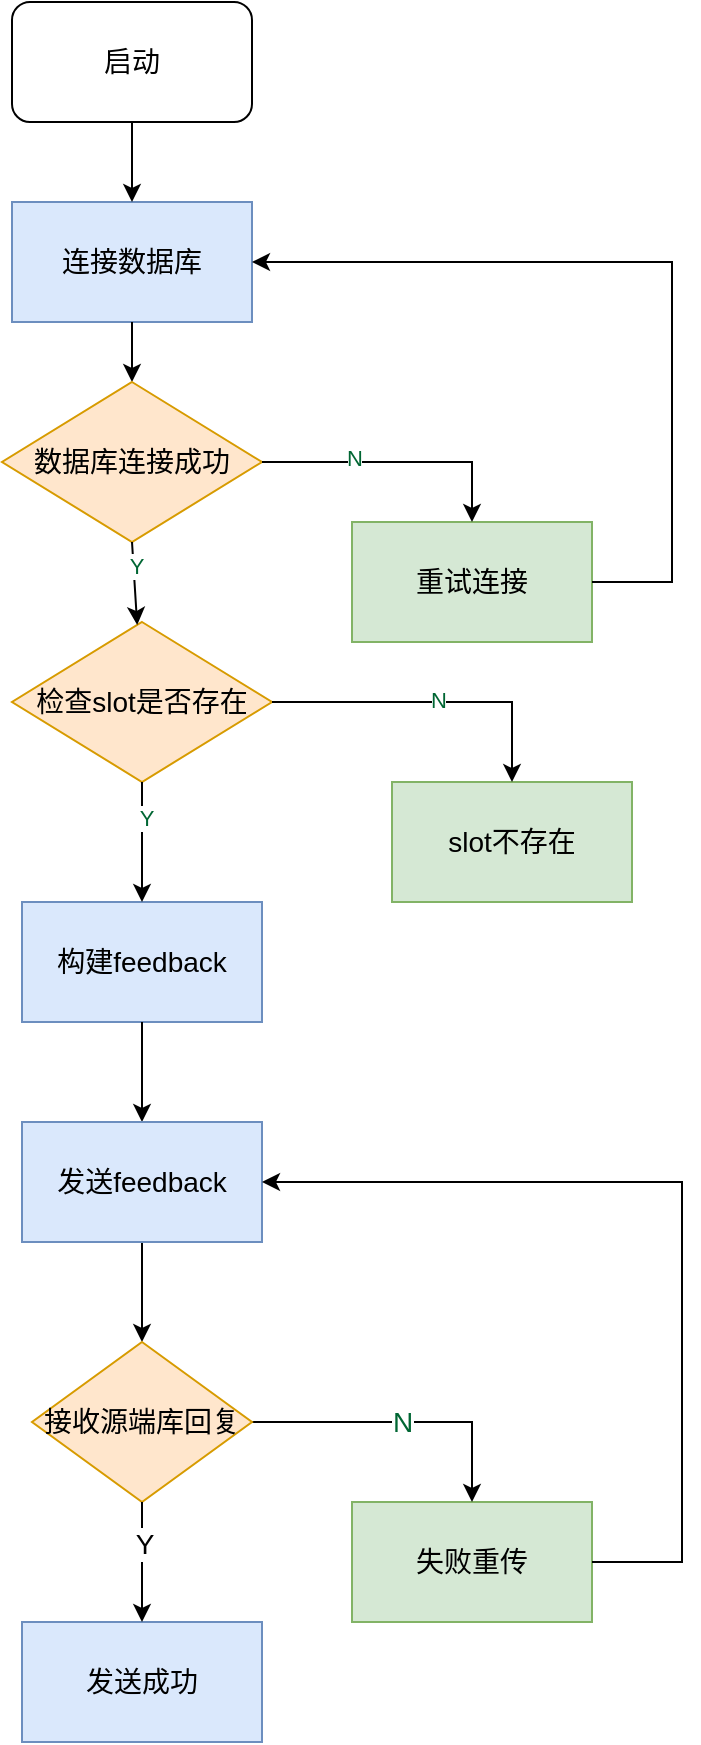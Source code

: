 <mxfile version="16.5.5" type="github">
  <diagram id="8wuS3CluTvJ87NTqqrw9" name="Page-1">
    <mxGraphModel dx="830" dy="600" grid="1" gridSize="10" guides="1" tooltips="1" connect="1" arrows="1" fold="1" page="1" pageScale="1" pageWidth="827" pageHeight="1169" math="0" shadow="0">
      <root>
        <mxCell id="0" />
        <mxCell id="1" parent="0" />
        <mxCell id="McrKwHC-fK2BQCFGX_JN-7" value="&lt;font style=&quot;font-size: 14px&quot;&gt;构建feedback&lt;/font&gt;" style="rounded=0;whiteSpace=wrap;html=1;fillColor=#dae8fc;strokeColor=#6c8ebf;" parent="1" vertex="1">
          <mxGeometry x="320" y="460" width="120" height="60" as="geometry" />
        </mxCell>
        <mxCell id="McrKwHC-fK2BQCFGX_JN-10" value="&lt;font style=&quot;font-size: 14px&quot;&gt;连接数据库&lt;/font&gt;" style="rounded=0;whiteSpace=wrap;html=1;fillColor=#dae8fc;strokeColor=#6c8ebf;" parent="1" vertex="1">
          <mxGeometry x="315" y="110" width="120" height="60" as="geometry" />
        </mxCell>
        <mxCell id="McrKwHC-fK2BQCFGX_JN-12" value="&lt;font style=&quot;font-size: 14px&quot;&gt;检查slot是否存在&lt;/font&gt;" style="rhombus;whiteSpace=wrap;html=1;fillColor=#ffe6cc;strokeColor=#d79b00;" parent="1" vertex="1">
          <mxGeometry x="315" y="320" width="130" height="80" as="geometry" />
        </mxCell>
        <mxCell id="McrKwHC-fK2BQCFGX_JN-13" value="" style="endArrow=classic;html=1;rounded=0;fontColor=#006633;exitX=0.5;exitY=1;exitDx=0;exitDy=0;entryX=0.5;entryY=0;entryDx=0;entryDy=0;" parent="1" source="McrKwHC-fK2BQCFGX_JN-10" edge="1">
          <mxGeometry width="50" height="50" relative="1" as="geometry">
            <mxPoint x="465" y="220" as="sourcePoint" />
            <mxPoint x="375" y="200" as="targetPoint" />
          </mxGeometry>
        </mxCell>
        <mxCell id="McrKwHC-fK2BQCFGX_JN-14" value="" style="endArrow=classic;html=1;rounded=0;fontColor=#006633;exitX=0.5;exitY=1;exitDx=0;exitDy=0;entryX=0.5;entryY=0;entryDx=0;entryDy=0;" parent="1" source="McrKwHC-fK2BQCFGX_JN-12" target="McrKwHC-fK2BQCFGX_JN-7" edge="1">
          <mxGeometry width="50" height="50" relative="1" as="geometry">
            <mxPoint x="555" y="300" as="sourcePoint" />
            <mxPoint x="380" y="450" as="targetPoint" />
          </mxGeometry>
        </mxCell>
        <mxCell id="McrKwHC-fK2BQCFGX_JN-16" value="Y" style="edgeLabel;html=1;align=center;verticalAlign=middle;resizable=0;points=[];fontColor=#006633;" parent="McrKwHC-fK2BQCFGX_JN-14" vertex="1" connectable="0">
          <mxGeometry x="-0.4" y="2" relative="1" as="geometry">
            <mxPoint as="offset" />
          </mxGeometry>
        </mxCell>
        <mxCell id="McrKwHC-fK2BQCFGX_JN-17" value="&lt;font color=&quot;#000000&quot; style=&quot;font-size: 14px&quot;&gt;slot不存在&lt;/font&gt;" style="rounded=0;whiteSpace=wrap;html=1;fillColor=#d5e8d4;strokeColor=#82b366;" parent="1" vertex="1">
          <mxGeometry x="505" y="400" width="120" height="60" as="geometry" />
        </mxCell>
        <mxCell id="McrKwHC-fK2BQCFGX_JN-18" value="" style="endArrow=classic;html=1;rounded=0;fontColor=#006633;entryX=0.5;entryY=0;entryDx=0;entryDy=0;exitX=1;exitY=0.5;exitDx=0;exitDy=0;" parent="1" source="McrKwHC-fK2BQCFGX_JN-12" target="McrKwHC-fK2BQCFGX_JN-17" edge="1">
          <mxGeometry width="50" height="50" relative="1" as="geometry">
            <mxPoint x="445" y="220" as="sourcePoint" />
            <mxPoint x="555" y="190" as="targetPoint" />
            <Array as="points">
              <mxPoint x="565" y="360" />
            </Array>
          </mxGeometry>
        </mxCell>
        <mxCell id="McrKwHC-fK2BQCFGX_JN-19" value="N" style="edgeLabel;html=1;align=center;verticalAlign=middle;resizable=0;points=[];fontColor=#006633;" parent="McrKwHC-fK2BQCFGX_JN-18" vertex="1" connectable="0">
          <mxGeometry x="0.04" y="1" relative="1" as="geometry">
            <mxPoint as="offset" />
          </mxGeometry>
        </mxCell>
        <mxCell id="McrKwHC-fK2BQCFGX_JN-21" value="&lt;font style=&quot;font-size: 14px&quot;&gt;数据库连接成功&lt;/font&gt;" style="rhombus;whiteSpace=wrap;html=1;fillColor=#ffe6cc;strokeColor=#d79b00;" parent="1" vertex="1">
          <mxGeometry x="310" y="200" width="130" height="80" as="geometry" />
        </mxCell>
        <mxCell id="McrKwHC-fK2BQCFGX_JN-22" value="" style="endArrow=classic;html=1;rounded=0;fontColor=#006633;exitX=0.5;exitY=1;exitDx=0;exitDy=0;" parent="1" source="McrKwHC-fK2BQCFGX_JN-21" target="McrKwHC-fK2BQCFGX_JN-12" edge="1">
          <mxGeometry width="50" height="50" relative="1" as="geometry">
            <mxPoint x="555" y="240" as="sourcePoint" />
            <mxPoint x="605" y="190" as="targetPoint" />
          </mxGeometry>
        </mxCell>
        <mxCell id="McrKwHC-fK2BQCFGX_JN-23" value="Y" style="edgeLabel;html=1;align=center;verticalAlign=middle;resizable=0;points=[];fontColor=#006633;" parent="McrKwHC-fK2BQCFGX_JN-22" vertex="1" connectable="0">
          <mxGeometry x="-0.418" y="1" relative="1" as="geometry">
            <mxPoint as="offset" />
          </mxGeometry>
        </mxCell>
        <mxCell id="McrKwHC-fK2BQCFGX_JN-24" value="&lt;font color=&quot;#000000&quot; style=&quot;font-size: 14px&quot;&gt;重试连接&lt;/font&gt;" style="rounded=0;whiteSpace=wrap;html=1;fillColor=#d5e8d4;strokeColor=#82b366;" parent="1" vertex="1">
          <mxGeometry x="485" y="270" width="120" height="60" as="geometry" />
        </mxCell>
        <mxCell id="McrKwHC-fK2BQCFGX_JN-25" value="" style="endArrow=classic;html=1;rounded=0;fontColor=#006633;exitX=1;exitY=0.5;exitDx=0;exitDy=0;entryX=0.5;entryY=0;entryDx=0;entryDy=0;" parent="1" source="McrKwHC-fK2BQCFGX_JN-21" target="McrKwHC-fK2BQCFGX_JN-24" edge="1">
          <mxGeometry width="50" height="50" relative="1" as="geometry">
            <mxPoint x="485" y="240" as="sourcePoint" />
            <mxPoint x="535" y="190" as="targetPoint" />
            <Array as="points">
              <mxPoint x="545" y="240" />
            </Array>
          </mxGeometry>
        </mxCell>
        <mxCell id="McrKwHC-fK2BQCFGX_JN-26" value="N" style="edgeLabel;html=1;align=center;verticalAlign=middle;resizable=0;points=[];fontColor=#006633;" parent="McrKwHC-fK2BQCFGX_JN-25" vertex="1" connectable="0">
          <mxGeometry x="-0.321" y="2" relative="1" as="geometry">
            <mxPoint as="offset" />
          </mxGeometry>
        </mxCell>
        <mxCell id="McrKwHC-fK2BQCFGX_JN-28" value="&lt;font style=&quot;font-size: 14px&quot;&gt;失败重传&lt;/font&gt;" style="rounded=0;whiteSpace=wrap;html=1;fillColor=#d5e8d4;strokeColor=#82b366;" parent="1" vertex="1">
          <mxGeometry x="485" y="760" width="120" height="60" as="geometry" />
        </mxCell>
        <mxCell id="McrKwHC-fK2BQCFGX_JN-29" value="" style="endArrow=classic;html=1;rounded=0;fontColor=#006633;exitX=0.5;exitY=1;exitDx=0;exitDy=0;entryX=0.5;entryY=0;entryDx=0;entryDy=0;" parent="1" source="McrKwHC-fK2BQCFGX_JN-7" edge="1" target="McrKwHC-fK2BQCFGX_JN-39">
          <mxGeometry width="50" height="50" relative="1" as="geometry">
            <mxPoint x="500" y="610" as="sourcePoint" />
            <mxPoint x="385" y="600" as="targetPoint" />
          </mxGeometry>
        </mxCell>
        <mxCell id="McrKwHC-fK2BQCFGX_JN-30" value="&lt;font style=&quot;font-size: 14px&quot;&gt;&lt;font color=&quot;#000000&quot;&gt;启动&lt;/font&gt;&lt;br&gt;&lt;/font&gt;" style="rounded=1;whiteSpace=wrap;html=1;fontColor=#006633;" parent="1" vertex="1">
          <mxGeometry x="315" y="10" width="120" height="60" as="geometry" />
        </mxCell>
        <mxCell id="McrKwHC-fK2BQCFGX_JN-31" value="" style="endArrow=classic;html=1;rounded=0;fontColor=#006633;exitX=0.5;exitY=1;exitDx=0;exitDy=0;entryX=0.5;entryY=0;entryDx=0;entryDy=0;" parent="1" source="McrKwHC-fK2BQCFGX_JN-30" target="McrKwHC-fK2BQCFGX_JN-10" edge="1">
          <mxGeometry width="50" height="50" relative="1" as="geometry">
            <mxPoint x="555" y="110" as="sourcePoint" />
            <mxPoint x="605" y="60" as="targetPoint" />
          </mxGeometry>
        </mxCell>
        <mxCell id="McrKwHC-fK2BQCFGX_JN-34" value="N" style="endArrow=classic;html=1;rounded=0;fontSize=14;fontColor=#006633;entryX=0.5;entryY=0;entryDx=0;entryDy=0;exitX=1;exitY=0.5;exitDx=0;exitDy=0;" parent="1" source="McrKwHC-fK2BQCFGX_JN-40" target="McrKwHC-fK2BQCFGX_JN-28" edge="1">
          <mxGeometry width="50" height="50" relative="1" as="geometry">
            <mxPoint x="490" y="633" as="sourcePoint" />
            <mxPoint x="380" y="530" as="targetPoint" />
            <Array as="points">
              <mxPoint x="545" y="720" />
            </Array>
          </mxGeometry>
        </mxCell>
        <mxCell id="McrKwHC-fK2BQCFGX_JN-36" value="&lt;font style=&quot;font-size: 14px&quot;&gt;发送成功&lt;/font&gt;" style="rounded=0;whiteSpace=wrap;html=1;fillColor=#dae8fc;strokeColor=#6c8ebf;" parent="1" vertex="1">
          <mxGeometry x="320" y="820" width="120" height="60" as="geometry" />
        </mxCell>
        <mxCell id="McrKwHC-fK2BQCFGX_JN-37" value="" style="endArrow=classic;html=1;rounded=0;fontSize=14;fontColor=#006633;exitX=0.5;exitY=1;exitDx=0;exitDy=0;" parent="1" source="McrKwHC-fK2BQCFGX_JN-39" target="McrKwHC-fK2BQCFGX_JN-40" edge="1">
          <mxGeometry width="50" height="50" relative="1" as="geometry">
            <mxPoint x="385" y="680" as="sourcePoint" />
            <mxPoint x="450" y="660" as="targetPoint" />
          </mxGeometry>
        </mxCell>
        <mxCell id="McrKwHC-fK2BQCFGX_JN-39" value="&lt;font style=&quot;font-size: 14px&quot;&gt;发送feedback&lt;/font&gt;" style="rounded=0;whiteSpace=wrap;html=1;fillColor=#dae8fc;strokeColor=#6c8ebf;" parent="1" vertex="1">
          <mxGeometry x="320" y="570" width="120" height="60" as="geometry" />
        </mxCell>
        <mxCell id="McrKwHC-fK2BQCFGX_JN-40" value="接收源端库回复" style="rhombus;whiteSpace=wrap;html=1;fontSize=14;fillColor=#ffe6cc;strokeColor=#d79b00;" parent="1" vertex="1">
          <mxGeometry x="325" y="680" width="110" height="80" as="geometry" />
        </mxCell>
        <mxCell id="McrKwHC-fK2BQCFGX_JN-41" value="" style="endArrow=classic;html=1;rounded=0;fontSize=14;fontColor=#006633;exitX=0.5;exitY=1;exitDx=0;exitDy=0;entryX=0.5;entryY=0;entryDx=0;entryDy=0;" parent="1" source="McrKwHC-fK2BQCFGX_JN-40" target="McrKwHC-fK2BQCFGX_JN-36" edge="1">
          <mxGeometry width="50" height="50" relative="1" as="geometry">
            <mxPoint x="420" y="830" as="sourcePoint" />
            <mxPoint x="470" y="780" as="targetPoint" />
            <Array as="points" />
          </mxGeometry>
        </mxCell>
        <mxCell id="C2NoqnNVxIouEIMHG3sW-1" value="Y" style="edgeLabel;html=1;align=center;verticalAlign=middle;resizable=0;points=[];fontSize=14;fontColor=#000000;" vertex="1" connectable="0" parent="McrKwHC-fK2BQCFGX_JN-41">
          <mxGeometry x="-0.3" y="1" relative="1" as="geometry">
            <mxPoint as="offset" />
          </mxGeometry>
        </mxCell>
        <mxCell id="McrKwHC-fK2BQCFGX_JN-42" value="" style="endArrow=classic;html=1;rounded=0;fontSize=14;fontColor=#006633;exitX=1;exitY=0.5;exitDx=0;exitDy=0;entryX=1;entryY=0.5;entryDx=0;entryDy=0;" parent="1" source="McrKwHC-fK2BQCFGX_JN-28" target="McrKwHC-fK2BQCFGX_JN-39" edge="1">
          <mxGeometry width="50" height="50" relative="1" as="geometry">
            <mxPoint x="260" y="830" as="sourcePoint" />
            <mxPoint x="310" y="780" as="targetPoint" />
            <Array as="points">
              <mxPoint x="650" y="790" />
              <mxPoint x="650" y="600" />
            </Array>
          </mxGeometry>
        </mxCell>
        <mxCell id="McrKwHC-fK2BQCFGX_JN-44" value="" style="endArrow=classic;html=1;rounded=0;fontSize=14;fontColor=#006633;exitX=1;exitY=0.5;exitDx=0;exitDy=0;entryX=1;entryY=0.5;entryDx=0;entryDy=0;" parent="1" source="McrKwHC-fK2BQCFGX_JN-24" target="McrKwHC-fK2BQCFGX_JN-10" edge="1">
          <mxGeometry width="50" height="50" relative="1" as="geometry">
            <mxPoint x="665" y="290" as="sourcePoint" />
            <mxPoint x="715" y="240" as="targetPoint" />
            <Array as="points">
              <mxPoint x="645" y="300" />
              <mxPoint x="645" y="140" />
            </Array>
          </mxGeometry>
        </mxCell>
      </root>
    </mxGraphModel>
  </diagram>
</mxfile>
